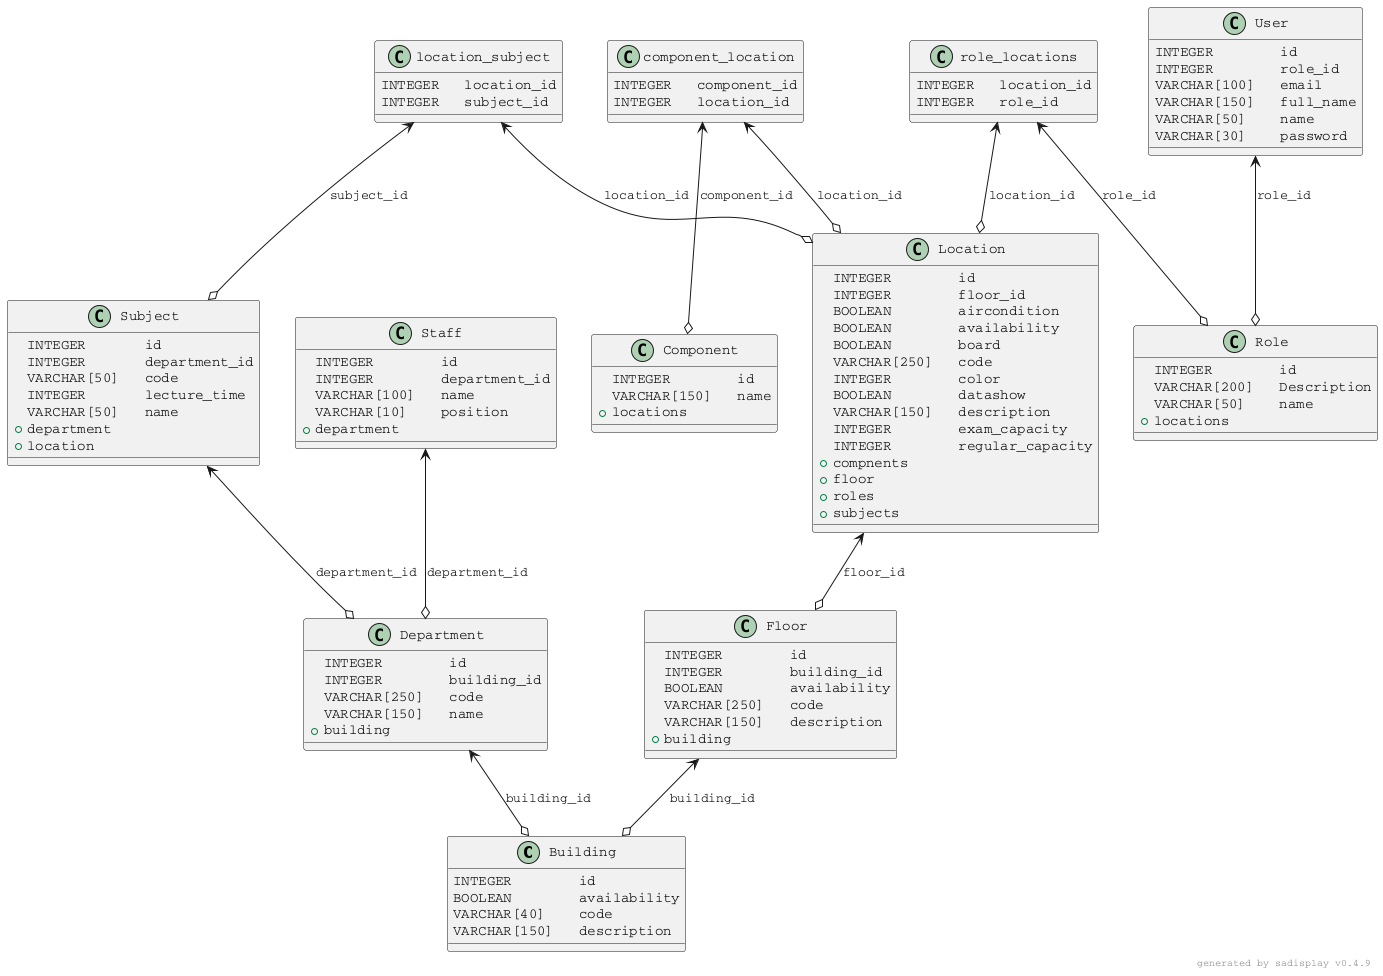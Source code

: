 @startuml

skinparam defaultFontName Courier

Class Building {
    INTEGER      ★ id          
    BOOLEAN      ⚪ availability
    VARCHAR[40]  ⚪ code        
    VARCHAR[150] ⚪ description 
}

Class Floor {
    INTEGER      ★ id          
    INTEGER      ☆ building_id 
    BOOLEAN      ⚪ availability
    VARCHAR[250] ⚪ code        
    VARCHAR[150] ⚪ description 
    +            building      
}

Class Location {
    INTEGER      ★ id              
    INTEGER      ☆ floor_id        
    BOOLEAN      ⚪ aircondition    
    BOOLEAN      ⚪ availability    
    BOOLEAN      ⚪ board           
    VARCHAR[250] ⚪ code            
    INTEGER      ⚪ color           
    BOOLEAN      ⚪ datashow        
    VARCHAR[150] ⚪ description     
    INTEGER      ⚪ exam_capacity   
    INTEGER      ⚪ regular_capacity
    +            compnents         
    +            floor             
    +            roles             
    +            subjects          
}

Class Component {
    INTEGER      ★ id     
    VARCHAR[150] ⚪ name   
    +            locations
}

Class component_location {
    INTEGER ☆ component_id
    INTEGER ☆ location_id 
}

Class Department {
    INTEGER      ★ id         
    INTEGER      ☆ building_id
    VARCHAR[250] ⚪ code       
    VARCHAR[150] ⚪ name       
    +            building     
}

Class Staff {
    INTEGER      ★ id           
    INTEGER      ☆ department_id
    VARCHAR[100] ⚪ name         
    VARCHAR[10]  ⚪ position     
    +            department     
}

Class Subject {
    INTEGER     ★ id           
    INTEGER     ☆ department_id
    VARCHAR[50] ⚪ code         
    INTEGER     ⚪ lecture_time 
    VARCHAR[50] ⚪ name         
    +           department     
    +           location       
}

Class location_subject {
    INTEGER ☆ location_id
    INTEGER ☆ subject_id 
}

Class User {
    INTEGER      ★ id       
    INTEGER      ☆ role_id  
    VARCHAR[100] ⚪ email    
    VARCHAR[150] ⚪ full_name
    VARCHAR[50]  ⚪ name     
    VARCHAR[30]  ⚪ password 
}

Class Role {
    INTEGER      ★ id         
    VARCHAR[200] ⚪ Description
    VARCHAR[50]  ⚪ name       
    +            locations    
}

Class role_locations {
    INTEGER ☆ location_id
    INTEGER ☆ role_id    
}

Floor <--o Building: building_id

Location <--o Floor: floor_id

component_location <--o Component: component_id

component_location <--o Location: location_id

Department <--o Building: building_id

Staff <--o Department: department_id

Subject <--o Department: department_id

location_subject <--o Subject: subject_id

location_subject <--o Location: location_id

User <--o Role: role_id

role_locations <--o Role: role_id

role_locations <--o Location: location_id

right footer generated by sadisplay v0.4.9

@enduml